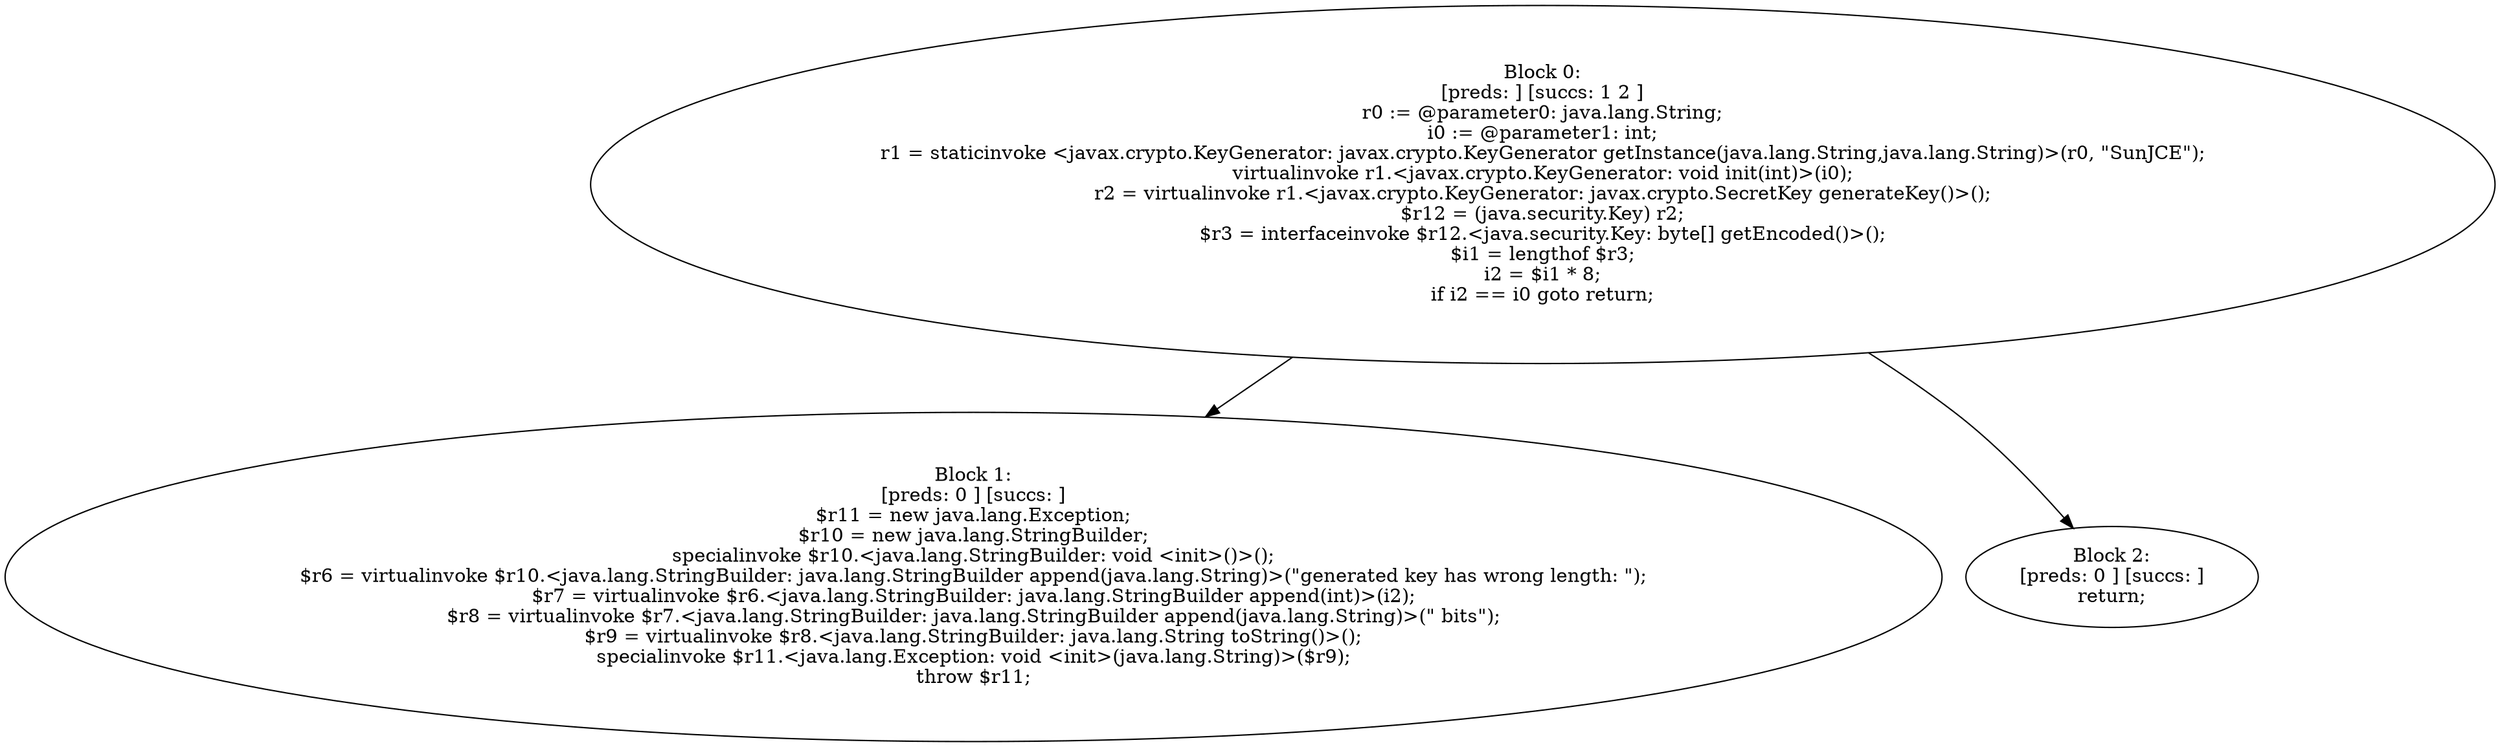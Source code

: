 digraph "unitGraph" {
    "Block 0:
[preds: ] [succs: 1 2 ]
r0 := @parameter0: java.lang.String;
i0 := @parameter1: int;
r1 = staticinvoke <javax.crypto.KeyGenerator: javax.crypto.KeyGenerator getInstance(java.lang.String,java.lang.String)>(r0, \"SunJCE\");
virtualinvoke r1.<javax.crypto.KeyGenerator: void init(int)>(i0);
r2 = virtualinvoke r1.<javax.crypto.KeyGenerator: javax.crypto.SecretKey generateKey()>();
$r12 = (java.security.Key) r2;
$r3 = interfaceinvoke $r12.<java.security.Key: byte[] getEncoded()>();
$i1 = lengthof $r3;
i2 = $i1 * 8;
if i2 == i0 goto return;
"
    "Block 1:
[preds: 0 ] [succs: ]
$r11 = new java.lang.Exception;
$r10 = new java.lang.StringBuilder;
specialinvoke $r10.<java.lang.StringBuilder: void <init>()>();
$r6 = virtualinvoke $r10.<java.lang.StringBuilder: java.lang.StringBuilder append(java.lang.String)>(\"generated key has wrong length: \");
$r7 = virtualinvoke $r6.<java.lang.StringBuilder: java.lang.StringBuilder append(int)>(i2);
$r8 = virtualinvoke $r7.<java.lang.StringBuilder: java.lang.StringBuilder append(java.lang.String)>(\" bits\");
$r9 = virtualinvoke $r8.<java.lang.StringBuilder: java.lang.String toString()>();
specialinvoke $r11.<java.lang.Exception: void <init>(java.lang.String)>($r9);
throw $r11;
"
    "Block 2:
[preds: 0 ] [succs: ]
return;
"
    "Block 0:
[preds: ] [succs: 1 2 ]
r0 := @parameter0: java.lang.String;
i0 := @parameter1: int;
r1 = staticinvoke <javax.crypto.KeyGenerator: javax.crypto.KeyGenerator getInstance(java.lang.String,java.lang.String)>(r0, \"SunJCE\");
virtualinvoke r1.<javax.crypto.KeyGenerator: void init(int)>(i0);
r2 = virtualinvoke r1.<javax.crypto.KeyGenerator: javax.crypto.SecretKey generateKey()>();
$r12 = (java.security.Key) r2;
$r3 = interfaceinvoke $r12.<java.security.Key: byte[] getEncoded()>();
$i1 = lengthof $r3;
i2 = $i1 * 8;
if i2 == i0 goto return;
"->"Block 1:
[preds: 0 ] [succs: ]
$r11 = new java.lang.Exception;
$r10 = new java.lang.StringBuilder;
specialinvoke $r10.<java.lang.StringBuilder: void <init>()>();
$r6 = virtualinvoke $r10.<java.lang.StringBuilder: java.lang.StringBuilder append(java.lang.String)>(\"generated key has wrong length: \");
$r7 = virtualinvoke $r6.<java.lang.StringBuilder: java.lang.StringBuilder append(int)>(i2);
$r8 = virtualinvoke $r7.<java.lang.StringBuilder: java.lang.StringBuilder append(java.lang.String)>(\" bits\");
$r9 = virtualinvoke $r8.<java.lang.StringBuilder: java.lang.String toString()>();
specialinvoke $r11.<java.lang.Exception: void <init>(java.lang.String)>($r9);
throw $r11;
";
    "Block 0:
[preds: ] [succs: 1 2 ]
r0 := @parameter0: java.lang.String;
i0 := @parameter1: int;
r1 = staticinvoke <javax.crypto.KeyGenerator: javax.crypto.KeyGenerator getInstance(java.lang.String,java.lang.String)>(r0, \"SunJCE\");
virtualinvoke r1.<javax.crypto.KeyGenerator: void init(int)>(i0);
r2 = virtualinvoke r1.<javax.crypto.KeyGenerator: javax.crypto.SecretKey generateKey()>();
$r12 = (java.security.Key) r2;
$r3 = interfaceinvoke $r12.<java.security.Key: byte[] getEncoded()>();
$i1 = lengthof $r3;
i2 = $i1 * 8;
if i2 == i0 goto return;
"->"Block 2:
[preds: 0 ] [succs: ]
return;
";
}
